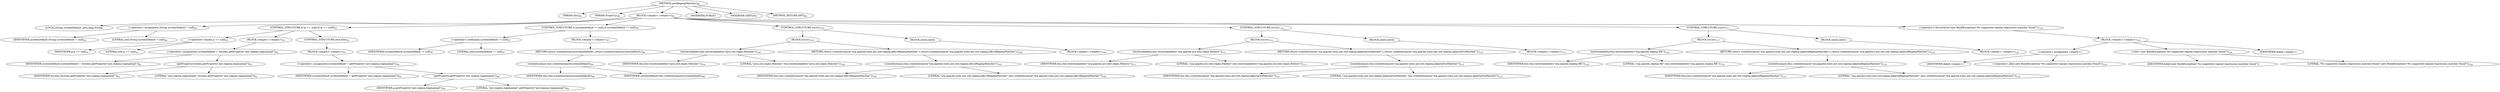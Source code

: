 digraph "newRegexpMatcher" {  
"44" [label = <(METHOD,newRegexpMatcher)<SUB>88</SUB>> ]
"6" [label = <(PARAM,this)<SUB>88</SUB>> ]
"45" [label = <(PARAM,Project p)<SUB>88</SUB>> ]
"46" [label = <(BLOCK,&lt;empty&gt;,&lt;empty&gt;)<SUB>89</SUB>> ]
"47" [label = <(LOCAL,String systemDefault: java.lang.String)> ]
"48" [label = <(&lt;operator&gt;.assignment,String systemDefault = null)<SUB>90</SUB>> ]
"49" [label = <(IDENTIFIER,systemDefault,String systemDefault = null)<SUB>90</SUB>> ]
"50" [label = <(LITERAL,null,String systemDefault = null)<SUB>90</SUB>> ]
"51" [label = <(CONTROL_STRUCTURE,if (p == null),if (p == null))<SUB>91</SUB>> ]
"52" [label = <(&lt;operator&gt;.equals,p == null)<SUB>91</SUB>> ]
"53" [label = <(IDENTIFIER,p,p == null)<SUB>91</SUB>> ]
"54" [label = <(LITERAL,null,p == null)<SUB>91</SUB>> ]
"55" [label = <(BLOCK,&lt;empty&gt;,&lt;empty&gt;)<SUB>91</SUB>> ]
"56" [label = <(&lt;operator&gt;.assignment,systemDefault = System.getProperty(&quot;ant.regexp.regexpimpl&quot;))<SUB>92</SUB>> ]
"57" [label = <(IDENTIFIER,systemDefault,systemDefault = System.getProperty(&quot;ant.regexp.regexpimpl&quot;))<SUB>92</SUB>> ]
"58" [label = <(getProperty,System.getProperty(&quot;ant.regexp.regexpimpl&quot;))<SUB>92</SUB>> ]
"59" [label = <(IDENTIFIER,System,System.getProperty(&quot;ant.regexp.regexpimpl&quot;))<SUB>92</SUB>> ]
"60" [label = <(LITERAL,&quot;ant.regexp.regexpimpl&quot;,System.getProperty(&quot;ant.regexp.regexpimpl&quot;))<SUB>92</SUB>> ]
"61" [label = <(CONTROL_STRUCTURE,else,else)<SUB>93</SUB>> ]
"62" [label = <(BLOCK,&lt;empty&gt;,&lt;empty&gt;)<SUB>93</SUB>> ]
"63" [label = <(&lt;operator&gt;.assignment,systemDefault = getProperty(&quot;ant.regexp.regexpimpl&quot;))<SUB>94</SUB>> ]
"64" [label = <(IDENTIFIER,systemDefault,systemDefault = getProperty(&quot;ant.regexp.regexpimpl&quot;))<SUB>94</SUB>> ]
"65" [label = <(getProperty,getProperty(&quot;ant.regexp.regexpimpl&quot;))<SUB>94</SUB>> ]
"66" [label = <(IDENTIFIER,p,getProperty(&quot;ant.regexp.regexpimpl&quot;))<SUB>94</SUB>> ]
"67" [label = <(LITERAL,&quot;ant.regexp.regexpimpl&quot;,getProperty(&quot;ant.regexp.regexpimpl&quot;))<SUB>94</SUB>> ]
"68" [label = <(CONTROL_STRUCTURE,if (systemDefault != null),if (systemDefault != null))<SUB>97</SUB>> ]
"69" [label = <(&lt;operator&gt;.notEquals,systemDefault != null)<SUB>97</SUB>> ]
"70" [label = <(IDENTIFIER,systemDefault,systemDefault != null)<SUB>97</SUB>> ]
"71" [label = <(LITERAL,null,systemDefault != null)<SUB>97</SUB>> ]
"72" [label = <(BLOCK,&lt;empty&gt;,&lt;empty&gt;)<SUB>97</SUB>> ]
"73" [label = <(RETURN,return createInstance(systemDefault);,return createInstance(systemDefault);)<SUB>98</SUB>> ]
"74" [label = <(createInstance,this.createInstance(systemDefault))<SUB>98</SUB>> ]
"5" [label = <(IDENTIFIER,this,this.createInstance(systemDefault))<SUB>98</SUB>> ]
"75" [label = <(IDENTIFIER,systemDefault,this.createInstance(systemDefault))<SUB>98</SUB>> ]
"76" [label = <(CONTROL_STRUCTURE,try,try)<SUB>103</SUB>> ]
"77" [label = <(BLOCK,try,try)<SUB>103</SUB>> ]
"78" [label = <(testAvailability,this.testAvailability(&quot;java.util.regex.Matcher&quot;))<SUB>104</SUB>> ]
"7" [label = <(IDENTIFIER,this,this.testAvailability(&quot;java.util.regex.Matcher&quot;))<SUB>104</SUB>> ]
"79" [label = <(LITERAL,&quot;java.util.regex.Matcher&quot;,this.testAvailability(&quot;java.util.regex.Matcher&quot;))<SUB>104</SUB>> ]
"80" [label = <(RETURN,return createInstance(&quot;org.apache.tools.ant.util.regexp.Jdk14RegexpMatcher&quot;);,return createInstance(&quot;org.apache.tools.ant.util.regexp.Jdk14RegexpMatcher&quot;);)<SUB>105</SUB>> ]
"81" [label = <(createInstance,this.createInstance(&quot;org.apache.tools.ant.util.regexp.Jdk14RegexpMatcher&quot;))<SUB>105</SUB>> ]
"8" [label = <(IDENTIFIER,this,this.createInstance(&quot;org.apache.tools.ant.util.regexp.Jdk14RegexpMatcher&quot;))<SUB>105</SUB>> ]
"82" [label = <(LITERAL,&quot;org.apache.tools.ant.util.regexp.Jdk14RegexpMatcher&quot;,this.createInstance(&quot;org.apache.tools.ant.util.regexp.Jdk14RegexpMatcher&quot;))<SUB>105</SUB>> ]
"83" [label = <(BLOCK,catch,catch)> ]
"84" [label = <(BLOCK,&lt;empty&gt;,&lt;empty&gt;)<SUB>106</SUB>> ]
"85" [label = <(CONTROL_STRUCTURE,try,try)<SUB>110</SUB>> ]
"86" [label = <(BLOCK,try,try)<SUB>110</SUB>> ]
"87" [label = <(testAvailability,this.testAvailability(&quot;org.apache.oro.text.regex.Pattern&quot;))<SUB>111</SUB>> ]
"9" [label = <(IDENTIFIER,this,this.testAvailability(&quot;org.apache.oro.text.regex.Pattern&quot;))<SUB>111</SUB>> ]
"88" [label = <(LITERAL,&quot;org.apache.oro.text.regex.Pattern&quot;,this.testAvailability(&quot;org.apache.oro.text.regex.Pattern&quot;))<SUB>111</SUB>> ]
"89" [label = <(RETURN,return createInstance(&quot;org.apache.tools.ant.util.regexp.JakartaOroMatcher&quot;);,return createInstance(&quot;org.apache.tools.ant.util.regexp.JakartaOroMatcher&quot;);)<SUB>112</SUB>> ]
"90" [label = <(createInstance,this.createInstance(&quot;org.apache.tools.ant.util.regexp.JakartaOroMatcher&quot;))<SUB>112</SUB>> ]
"10" [label = <(IDENTIFIER,this,this.createInstance(&quot;org.apache.tools.ant.util.regexp.JakartaOroMatcher&quot;))<SUB>112</SUB>> ]
"91" [label = <(LITERAL,&quot;org.apache.tools.ant.util.regexp.JakartaOroMatcher&quot;,this.createInstance(&quot;org.apache.tools.ant.util.regexp.JakartaOroMatcher&quot;))<SUB>112</SUB>> ]
"92" [label = <(BLOCK,catch,catch)> ]
"93" [label = <(BLOCK,&lt;empty&gt;,&lt;empty&gt;)<SUB>113</SUB>> ]
"94" [label = <(CONTROL_STRUCTURE,try,try)<SUB>117</SUB>> ]
"95" [label = <(BLOCK,try,try)<SUB>117</SUB>> ]
"96" [label = <(testAvailability,this.testAvailability(&quot;org.apache.regexp.RE&quot;))<SUB>118</SUB>> ]
"11" [label = <(IDENTIFIER,this,this.testAvailability(&quot;org.apache.regexp.RE&quot;))<SUB>118</SUB>> ]
"97" [label = <(LITERAL,&quot;org.apache.regexp.RE&quot;,this.testAvailability(&quot;org.apache.regexp.RE&quot;))<SUB>118</SUB>> ]
"98" [label = <(RETURN,return createInstance(&quot;org.apache.tools.ant.util.regexp.JakartaRegexpMatcher&quot;);,return createInstance(&quot;org.apache.tools.ant.util.regexp.JakartaRegexpMatcher&quot;);)<SUB>119</SUB>> ]
"99" [label = <(createInstance,this.createInstance(&quot;org.apache.tools.ant.util.regexp.JakartaRegexpMatcher&quot;))<SUB>119</SUB>> ]
"12" [label = <(IDENTIFIER,this,this.createInstance(&quot;org.apache.tools.ant.util.regexp.JakartaRegexpMatcher&quot;))<SUB>119</SUB>> ]
"100" [label = <(LITERAL,&quot;org.apache.tools.ant.util.regexp.JakartaRegexpMatcher&quot;,this.createInstance(&quot;org.apache.tools.ant.util.regexp.JakartaRegexpMatcher&quot;))<SUB>119</SUB>> ]
"101" [label = <(BLOCK,catch,catch)> ]
"102" [label = <(BLOCK,&lt;empty&gt;,&lt;empty&gt;)<SUB>120</SUB>> ]
"103" [label = <(&lt;operator&gt;.throw,throw new BuildException(&quot;No supported regular expression matcher found&quot;);)<SUB>124</SUB>> ]
"104" [label = <(BLOCK,&lt;empty&gt;,&lt;empty&gt;)<SUB>124</SUB>> ]
"105" [label = <(&lt;operator&gt;.assignment,&lt;empty&gt;)> ]
"106" [label = <(IDENTIFIER,$obj0,&lt;empty&gt;)> ]
"107" [label = <(&lt;operator&gt;.alloc,new BuildException(&quot;No supported regular expression matcher found&quot;))<SUB>124</SUB>> ]
"108" [label = <(&lt;init&gt;,new BuildException(&quot;No supported regular expression matcher found&quot;))<SUB>124</SUB>> ]
"109" [label = <(IDENTIFIER,$obj0,new BuildException(&quot;No supported regular expression matcher found&quot;))> ]
"110" [label = <(LITERAL,&quot;No supported regular expression matcher found&quot;,new BuildException(&quot;No supported regular expression matcher found&quot;))<SUB>124</SUB>> ]
"111" [label = <(IDENTIFIER,$obj0,&lt;empty&gt;)> ]
"112" [label = <(MODIFIER,PUBLIC)> ]
"113" [label = <(MODIFIER,VIRTUAL)> ]
"114" [label = <(METHOD_RETURN,ANY)<SUB>88</SUB>> ]
  "44" -> "6" 
  "44" -> "45" 
  "44" -> "46" 
  "44" -> "112" 
  "44" -> "113" 
  "44" -> "114" 
  "46" -> "47" 
  "46" -> "48" 
  "46" -> "51" 
  "46" -> "68" 
  "46" -> "76" 
  "46" -> "85" 
  "46" -> "94" 
  "46" -> "103" 
  "48" -> "49" 
  "48" -> "50" 
  "51" -> "52" 
  "51" -> "55" 
  "51" -> "61" 
  "52" -> "53" 
  "52" -> "54" 
  "55" -> "56" 
  "56" -> "57" 
  "56" -> "58" 
  "58" -> "59" 
  "58" -> "60" 
  "61" -> "62" 
  "62" -> "63" 
  "63" -> "64" 
  "63" -> "65" 
  "65" -> "66" 
  "65" -> "67" 
  "68" -> "69" 
  "68" -> "72" 
  "69" -> "70" 
  "69" -> "71" 
  "72" -> "73" 
  "73" -> "74" 
  "74" -> "5" 
  "74" -> "75" 
  "76" -> "77" 
  "76" -> "83" 
  "77" -> "78" 
  "77" -> "80" 
  "78" -> "7" 
  "78" -> "79" 
  "80" -> "81" 
  "81" -> "8" 
  "81" -> "82" 
  "83" -> "84" 
  "85" -> "86" 
  "85" -> "92" 
  "86" -> "87" 
  "86" -> "89" 
  "87" -> "9" 
  "87" -> "88" 
  "89" -> "90" 
  "90" -> "10" 
  "90" -> "91" 
  "92" -> "93" 
  "94" -> "95" 
  "94" -> "101" 
  "95" -> "96" 
  "95" -> "98" 
  "96" -> "11" 
  "96" -> "97" 
  "98" -> "99" 
  "99" -> "12" 
  "99" -> "100" 
  "101" -> "102" 
  "103" -> "104" 
  "104" -> "105" 
  "104" -> "108" 
  "104" -> "111" 
  "105" -> "106" 
  "105" -> "107" 
  "108" -> "109" 
  "108" -> "110" 
}
